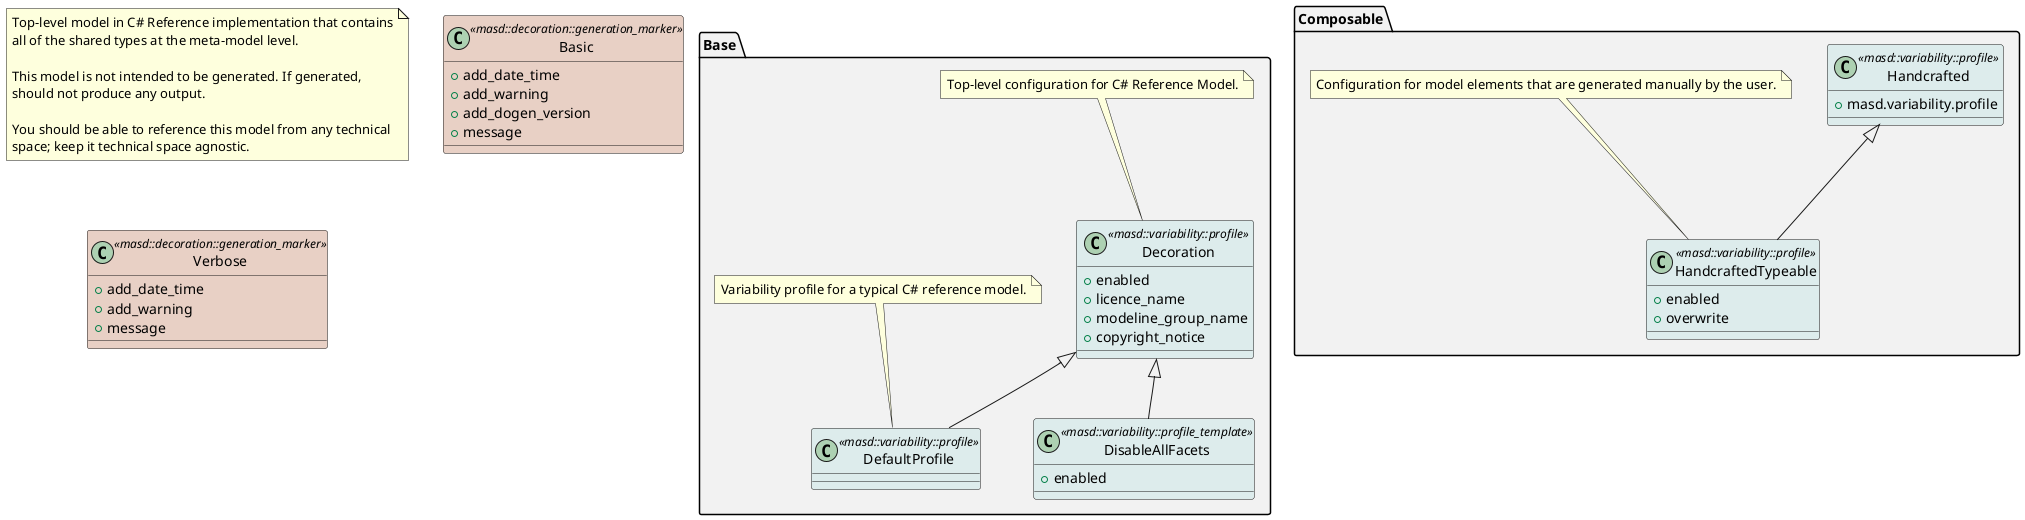 @startuml
set namespaceSeparator ::
note as N1
Top-level model in C# Reference implementation that contains
all of the shared types at the meta-model level.

This model is not intended to be generated. If generated,
should not produce any output.

You should be able to reference this model from any technical
space; keep it technical space agnostic.
end note

namespace Base #F2F2F2 {
    class Decoration <<masd::variability::profile>> #DDECEC {
        +{field} enabled
        +{field} licence_name
        +{field} modeline_group_name
        +{field} copyright_notice
    }

    note top of Decoration
Top-level configuration for C# Reference Model.
    end note

    class DefaultProfile <<masd::variability::profile>> #DDECEC {
    }

    Base::Decoration <|-- Base::DefaultProfile
    note top of DefaultProfile
Variability profile for a typical C# reference model.
    end note

    class DisableAllFacets <<masd::variability::profile_template>> #DDECEC {
        +{field} enabled
    }

    Base::Decoration <|-- Base::DisableAllFacets
}

namespace Composable #F2F2F2 {
    class Handcrafted <<masd::variability::profile>> #DDECEC {
        +{field} masd.variability.profile
    }

    class HandcraftedTypeable <<masd::variability::profile>> #DDECEC {
        +{field} enabled
        +{field} overwrite
    }

    Composable::Handcrafted <|-- Composable::HandcraftedTypeable
    note top of HandcraftedTypeable
Configuration for model elements that are generated manually by the user.
    end note

}

class Basic <<masd::decoration::generation_marker>> #E8D0C5 {
    +{field} add_date_time
    +{field} add_warning
    +{field} add_dogen_version
    +{field} message
}

class Verbose <<masd::decoration::generation_marker>> #E8D0C5 {
    +{field} add_date_time
    +{field} add_warning
    +{field} message
}

@enduml
